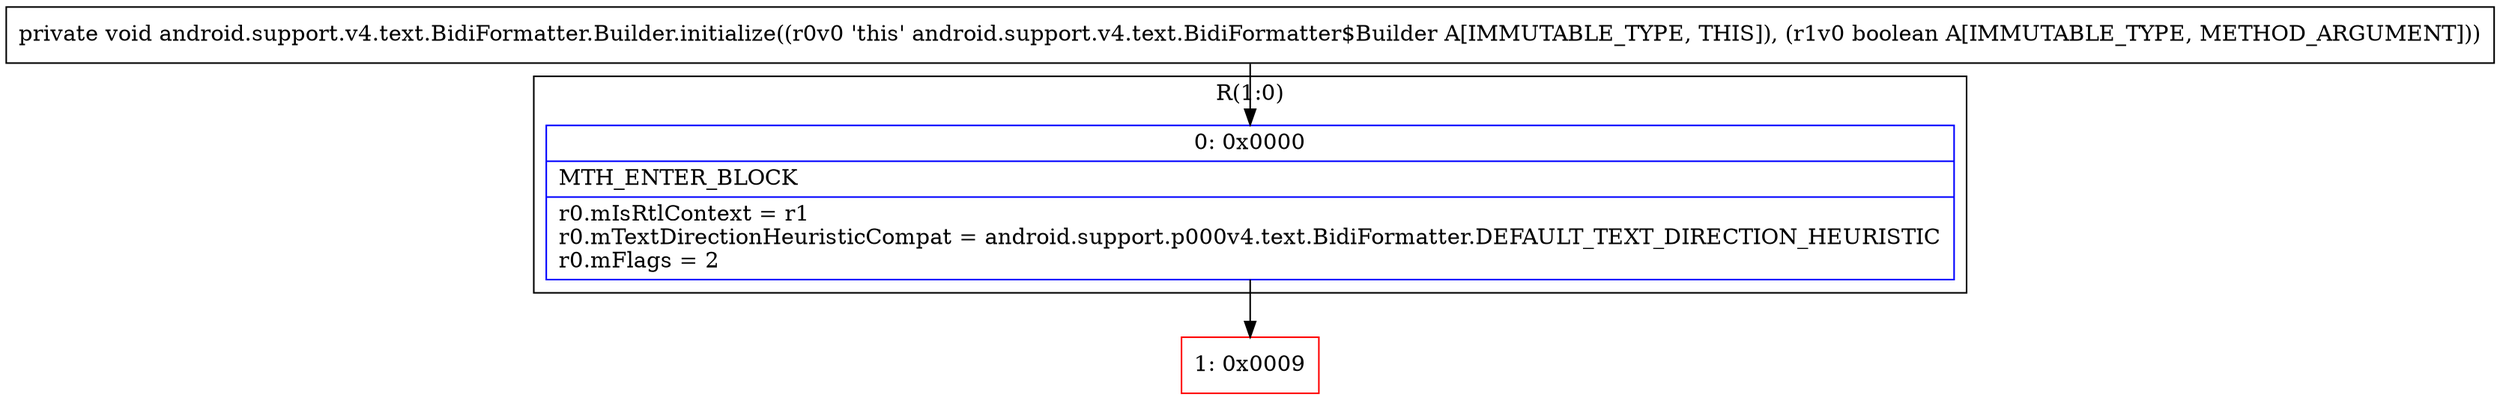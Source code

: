digraph "CFG forandroid.support.v4.text.BidiFormatter.Builder.initialize(Z)V" {
subgraph cluster_Region_1715834099 {
label = "R(1:0)";
node [shape=record,color=blue];
Node_0 [shape=record,label="{0\:\ 0x0000|MTH_ENTER_BLOCK\l|r0.mIsRtlContext = r1\lr0.mTextDirectionHeuristicCompat = android.support.p000v4.text.BidiFormatter.DEFAULT_TEXT_DIRECTION_HEURISTIC\lr0.mFlags = 2\l}"];
}
Node_1 [shape=record,color=red,label="{1\:\ 0x0009}"];
MethodNode[shape=record,label="{private void android.support.v4.text.BidiFormatter.Builder.initialize((r0v0 'this' android.support.v4.text.BidiFormatter$Builder A[IMMUTABLE_TYPE, THIS]), (r1v0 boolean A[IMMUTABLE_TYPE, METHOD_ARGUMENT])) }"];
MethodNode -> Node_0;
Node_0 -> Node_1;
}

